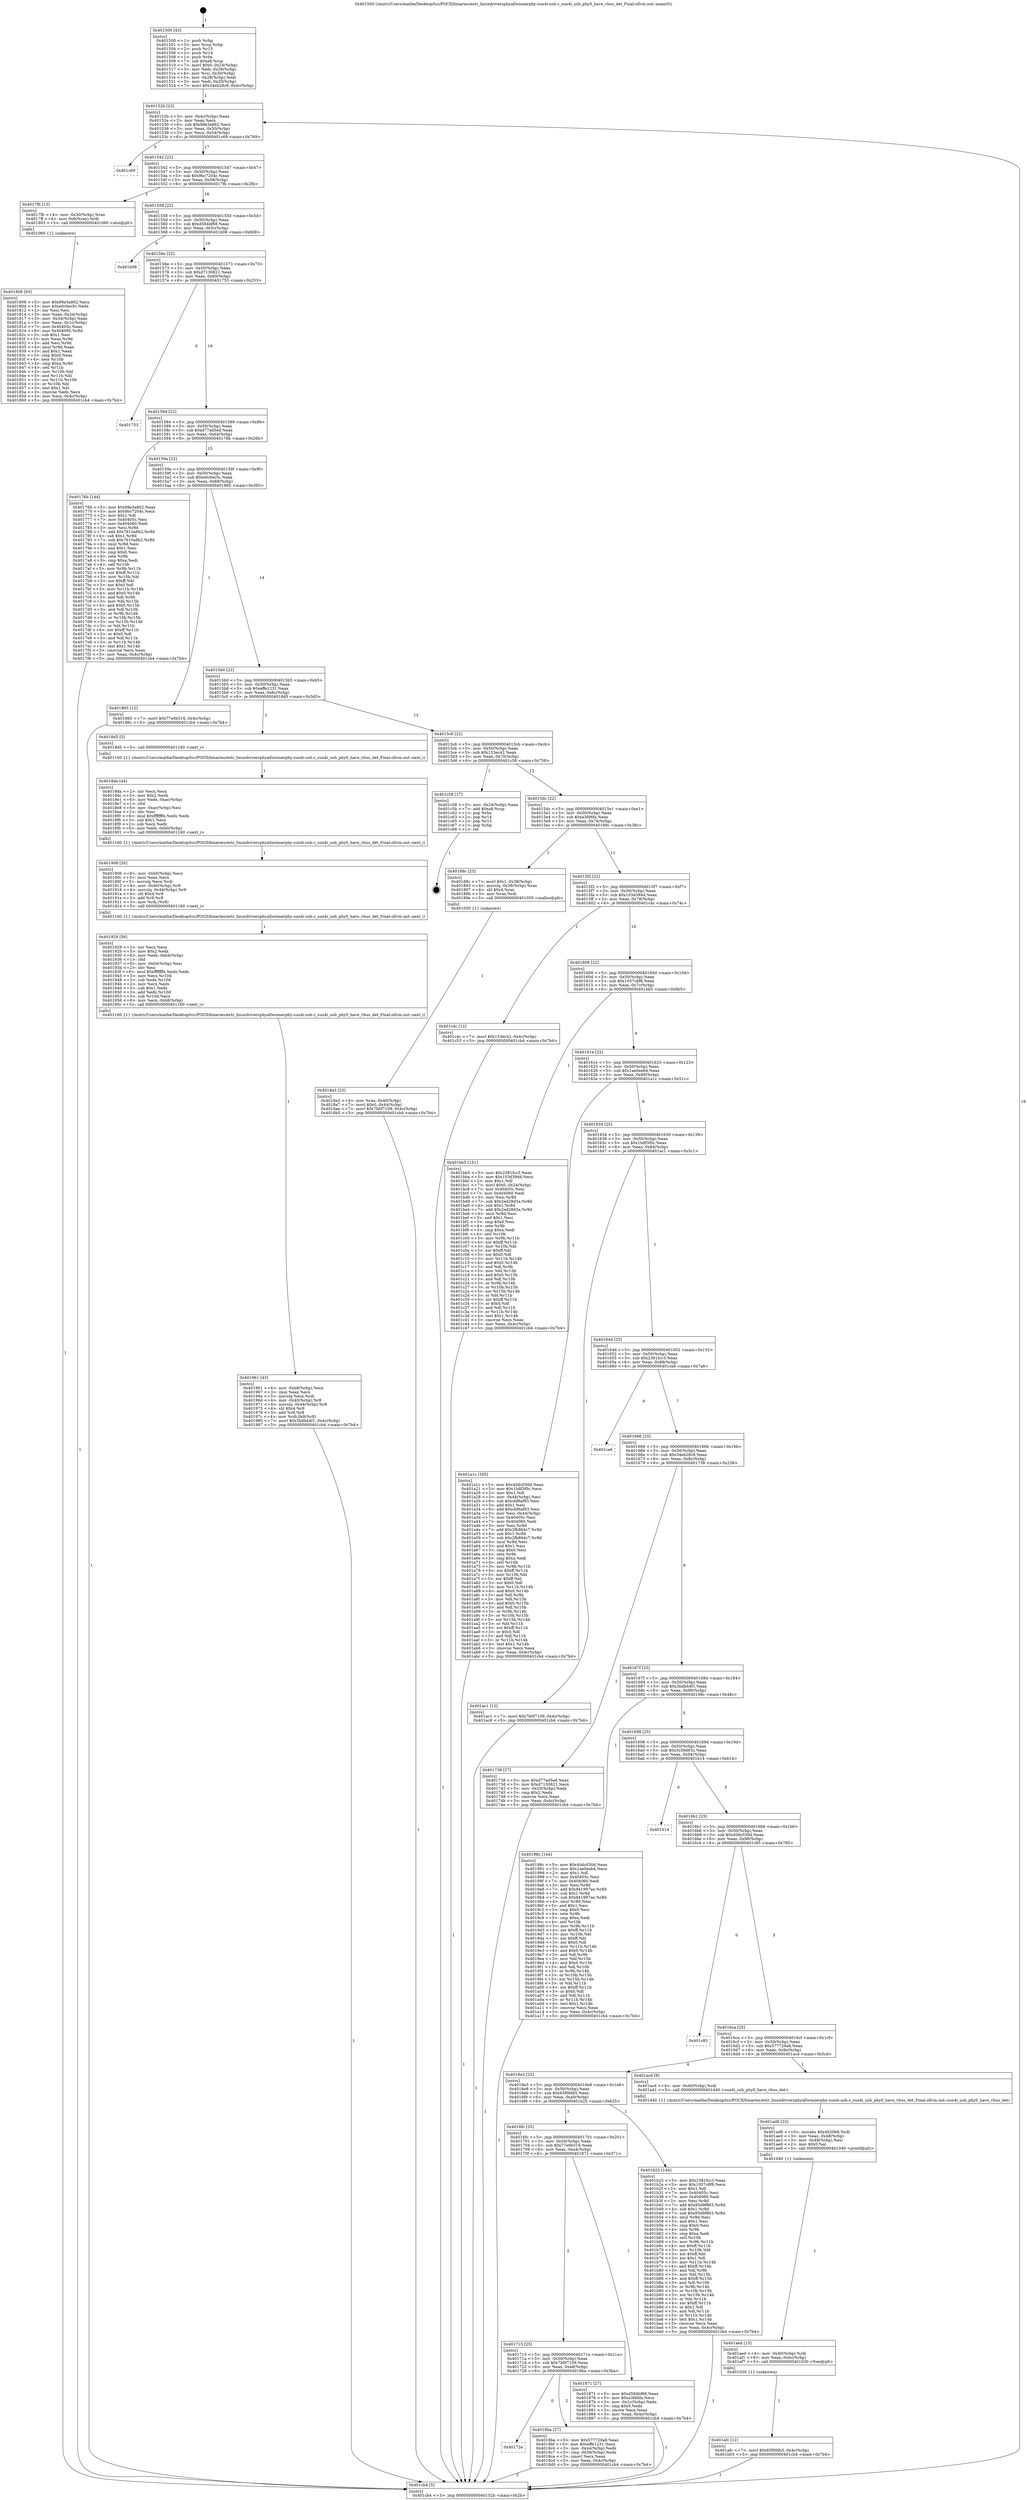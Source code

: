digraph "0x401500" {
  label = "0x401500 (/mnt/c/Users/mathe/Desktop/tcc/POCII/binaries/extr_linuxdriversphyallwinnerphy-sun4i-usb.c_sun4i_usb_phy0_have_vbus_det_Final-ollvm.out::main(0))"
  labelloc = "t"
  node[shape=record]

  Entry [label="",width=0.3,height=0.3,shape=circle,fillcolor=black,style=filled]
  "0x40152b" [label="{
     0x40152b [23]\l
     | [instrs]\l
     &nbsp;&nbsp;0x40152b \<+3\>: mov -0x4c(%rbp),%eax\l
     &nbsp;&nbsp;0x40152e \<+2\>: mov %eax,%ecx\l
     &nbsp;&nbsp;0x401530 \<+6\>: sub $0x99e3a862,%ecx\l
     &nbsp;&nbsp;0x401536 \<+3\>: mov %eax,-0x50(%rbp)\l
     &nbsp;&nbsp;0x401539 \<+3\>: mov %ecx,-0x54(%rbp)\l
     &nbsp;&nbsp;0x40153c \<+6\>: je 0000000000401c69 \<main+0x769\>\l
  }"]
  "0x401c69" [label="{
     0x401c69\l
  }", style=dashed]
  "0x401542" [label="{
     0x401542 [22]\l
     | [instrs]\l
     &nbsp;&nbsp;0x401542 \<+5\>: jmp 0000000000401547 \<main+0x47\>\l
     &nbsp;&nbsp;0x401547 \<+3\>: mov -0x50(%rbp),%eax\l
     &nbsp;&nbsp;0x40154a \<+5\>: sub $0x9bc7204c,%eax\l
     &nbsp;&nbsp;0x40154f \<+3\>: mov %eax,-0x58(%rbp)\l
     &nbsp;&nbsp;0x401552 \<+6\>: je 00000000004017fb \<main+0x2fb\>\l
  }"]
  Exit [label="",width=0.3,height=0.3,shape=circle,fillcolor=black,style=filled,peripheries=2]
  "0x4017fb" [label="{
     0x4017fb [13]\l
     | [instrs]\l
     &nbsp;&nbsp;0x4017fb \<+4\>: mov -0x30(%rbp),%rax\l
     &nbsp;&nbsp;0x4017ff \<+4\>: mov 0x8(%rax),%rdi\l
     &nbsp;&nbsp;0x401803 \<+5\>: call 0000000000401060 \<atoi@plt\>\l
     | [calls]\l
     &nbsp;&nbsp;0x401060 \{1\} (unknown)\l
  }"]
  "0x401558" [label="{
     0x401558 [22]\l
     | [instrs]\l
     &nbsp;&nbsp;0x401558 \<+5\>: jmp 000000000040155d \<main+0x5d\>\l
     &nbsp;&nbsp;0x40155d \<+3\>: mov -0x50(%rbp),%eax\l
     &nbsp;&nbsp;0x401560 \<+5\>: sub $0xd584bf68,%eax\l
     &nbsp;&nbsp;0x401565 \<+3\>: mov %eax,-0x5c(%rbp)\l
     &nbsp;&nbsp;0x401568 \<+6\>: je 0000000000401b08 \<main+0x608\>\l
  }"]
  "0x401afc" [label="{
     0x401afc [12]\l
     | [instrs]\l
     &nbsp;&nbsp;0x401afc \<+7\>: movl $0x65f0fdb5,-0x4c(%rbp)\l
     &nbsp;&nbsp;0x401b03 \<+5\>: jmp 0000000000401cb4 \<main+0x7b4\>\l
  }"]
  "0x401b08" [label="{
     0x401b08\l
  }", style=dashed]
  "0x40156e" [label="{
     0x40156e [22]\l
     | [instrs]\l
     &nbsp;&nbsp;0x40156e \<+5\>: jmp 0000000000401573 \<main+0x73\>\l
     &nbsp;&nbsp;0x401573 \<+3\>: mov -0x50(%rbp),%eax\l
     &nbsp;&nbsp;0x401576 \<+5\>: sub $0xd7130621,%eax\l
     &nbsp;&nbsp;0x40157b \<+3\>: mov %eax,-0x60(%rbp)\l
     &nbsp;&nbsp;0x40157e \<+6\>: je 0000000000401753 \<main+0x253\>\l
  }"]
  "0x401aed" [label="{
     0x401aed [15]\l
     | [instrs]\l
     &nbsp;&nbsp;0x401aed \<+4\>: mov -0x40(%rbp),%rdi\l
     &nbsp;&nbsp;0x401af1 \<+6\>: mov %eax,-0xbc(%rbp)\l
     &nbsp;&nbsp;0x401af7 \<+5\>: call 0000000000401030 \<free@plt\>\l
     | [calls]\l
     &nbsp;&nbsp;0x401030 \{1\} (unknown)\l
  }"]
  "0x401753" [label="{
     0x401753\l
  }", style=dashed]
  "0x401584" [label="{
     0x401584 [22]\l
     | [instrs]\l
     &nbsp;&nbsp;0x401584 \<+5\>: jmp 0000000000401589 \<main+0x89\>\l
     &nbsp;&nbsp;0x401589 \<+3\>: mov -0x50(%rbp),%eax\l
     &nbsp;&nbsp;0x40158c \<+5\>: sub $0xd77ad5ed,%eax\l
     &nbsp;&nbsp;0x401591 \<+3\>: mov %eax,-0x64(%rbp)\l
     &nbsp;&nbsp;0x401594 \<+6\>: je 000000000040176b \<main+0x26b\>\l
  }"]
  "0x401ad6" [label="{
     0x401ad6 [23]\l
     | [instrs]\l
     &nbsp;&nbsp;0x401ad6 \<+10\>: movabs $0x4020b6,%rdi\l
     &nbsp;&nbsp;0x401ae0 \<+3\>: mov %eax,-0x48(%rbp)\l
     &nbsp;&nbsp;0x401ae3 \<+3\>: mov -0x48(%rbp),%esi\l
     &nbsp;&nbsp;0x401ae6 \<+2\>: mov $0x0,%al\l
     &nbsp;&nbsp;0x401ae8 \<+5\>: call 0000000000401040 \<printf@plt\>\l
     | [calls]\l
     &nbsp;&nbsp;0x401040 \{1\} (unknown)\l
  }"]
  "0x40176b" [label="{
     0x40176b [144]\l
     | [instrs]\l
     &nbsp;&nbsp;0x40176b \<+5\>: mov $0x99e3a862,%eax\l
     &nbsp;&nbsp;0x401770 \<+5\>: mov $0x9bc7204c,%ecx\l
     &nbsp;&nbsp;0x401775 \<+2\>: mov $0x1,%dl\l
     &nbsp;&nbsp;0x401777 \<+7\>: mov 0x40405c,%esi\l
     &nbsp;&nbsp;0x40177e \<+7\>: mov 0x404060,%edi\l
     &nbsp;&nbsp;0x401785 \<+3\>: mov %esi,%r8d\l
     &nbsp;&nbsp;0x401788 \<+7\>: add $0x7610a8b2,%r8d\l
     &nbsp;&nbsp;0x40178f \<+4\>: sub $0x1,%r8d\l
     &nbsp;&nbsp;0x401793 \<+7\>: sub $0x7610a8b2,%r8d\l
     &nbsp;&nbsp;0x40179a \<+4\>: imul %r8d,%esi\l
     &nbsp;&nbsp;0x40179e \<+3\>: and $0x1,%esi\l
     &nbsp;&nbsp;0x4017a1 \<+3\>: cmp $0x0,%esi\l
     &nbsp;&nbsp;0x4017a4 \<+4\>: sete %r9b\l
     &nbsp;&nbsp;0x4017a8 \<+3\>: cmp $0xa,%edi\l
     &nbsp;&nbsp;0x4017ab \<+4\>: setl %r10b\l
     &nbsp;&nbsp;0x4017af \<+3\>: mov %r9b,%r11b\l
     &nbsp;&nbsp;0x4017b2 \<+4\>: xor $0xff,%r11b\l
     &nbsp;&nbsp;0x4017b6 \<+3\>: mov %r10b,%bl\l
     &nbsp;&nbsp;0x4017b9 \<+3\>: xor $0xff,%bl\l
     &nbsp;&nbsp;0x4017bc \<+3\>: xor $0x0,%dl\l
     &nbsp;&nbsp;0x4017bf \<+3\>: mov %r11b,%r14b\l
     &nbsp;&nbsp;0x4017c2 \<+4\>: and $0x0,%r14b\l
     &nbsp;&nbsp;0x4017c6 \<+3\>: and %dl,%r9b\l
     &nbsp;&nbsp;0x4017c9 \<+3\>: mov %bl,%r15b\l
     &nbsp;&nbsp;0x4017cc \<+4\>: and $0x0,%r15b\l
     &nbsp;&nbsp;0x4017d0 \<+3\>: and %dl,%r10b\l
     &nbsp;&nbsp;0x4017d3 \<+3\>: or %r9b,%r14b\l
     &nbsp;&nbsp;0x4017d6 \<+3\>: or %r10b,%r15b\l
     &nbsp;&nbsp;0x4017d9 \<+3\>: xor %r15b,%r14b\l
     &nbsp;&nbsp;0x4017dc \<+3\>: or %bl,%r11b\l
     &nbsp;&nbsp;0x4017df \<+4\>: xor $0xff,%r11b\l
     &nbsp;&nbsp;0x4017e3 \<+3\>: or $0x0,%dl\l
     &nbsp;&nbsp;0x4017e6 \<+3\>: and %dl,%r11b\l
     &nbsp;&nbsp;0x4017e9 \<+3\>: or %r11b,%r14b\l
     &nbsp;&nbsp;0x4017ec \<+4\>: test $0x1,%r14b\l
     &nbsp;&nbsp;0x4017f0 \<+3\>: cmovne %ecx,%eax\l
     &nbsp;&nbsp;0x4017f3 \<+3\>: mov %eax,-0x4c(%rbp)\l
     &nbsp;&nbsp;0x4017f6 \<+5\>: jmp 0000000000401cb4 \<main+0x7b4\>\l
  }"]
  "0x40159a" [label="{
     0x40159a [22]\l
     | [instrs]\l
     &nbsp;&nbsp;0x40159a \<+5\>: jmp 000000000040159f \<main+0x9f\>\l
     &nbsp;&nbsp;0x40159f \<+3\>: mov -0x50(%rbp),%eax\l
     &nbsp;&nbsp;0x4015a2 \<+5\>: sub $0xe0c0ec5c,%eax\l
     &nbsp;&nbsp;0x4015a7 \<+3\>: mov %eax,-0x68(%rbp)\l
     &nbsp;&nbsp;0x4015aa \<+6\>: je 0000000000401865 \<main+0x365\>\l
  }"]
  "0x401961" [label="{
     0x401961 [43]\l
     | [instrs]\l
     &nbsp;&nbsp;0x401961 \<+6\>: mov -0xb8(%rbp),%ecx\l
     &nbsp;&nbsp;0x401967 \<+3\>: imul %eax,%ecx\l
     &nbsp;&nbsp;0x40196a \<+3\>: movslq %ecx,%rdi\l
     &nbsp;&nbsp;0x40196d \<+4\>: mov -0x40(%rbp),%r8\l
     &nbsp;&nbsp;0x401971 \<+4\>: movslq -0x44(%rbp),%r9\l
     &nbsp;&nbsp;0x401975 \<+4\>: shl $0x4,%r9\l
     &nbsp;&nbsp;0x401979 \<+3\>: add %r9,%r8\l
     &nbsp;&nbsp;0x40197c \<+4\>: mov %rdi,0x8(%r8)\l
     &nbsp;&nbsp;0x401980 \<+7\>: movl $0x3bdb44f1,-0x4c(%rbp)\l
     &nbsp;&nbsp;0x401987 \<+5\>: jmp 0000000000401cb4 \<main+0x7b4\>\l
  }"]
  "0x401865" [label="{
     0x401865 [12]\l
     | [instrs]\l
     &nbsp;&nbsp;0x401865 \<+7\>: movl $0x77e0b316,-0x4c(%rbp)\l
     &nbsp;&nbsp;0x40186c \<+5\>: jmp 0000000000401cb4 \<main+0x7b4\>\l
  }"]
  "0x4015b0" [label="{
     0x4015b0 [22]\l
     | [instrs]\l
     &nbsp;&nbsp;0x4015b0 \<+5\>: jmp 00000000004015b5 \<main+0xb5\>\l
     &nbsp;&nbsp;0x4015b5 \<+3\>: mov -0x50(%rbp),%eax\l
     &nbsp;&nbsp;0x4015b8 \<+5\>: sub $0xeffe1231,%eax\l
     &nbsp;&nbsp;0x4015bd \<+3\>: mov %eax,-0x6c(%rbp)\l
     &nbsp;&nbsp;0x4015c0 \<+6\>: je 00000000004018d5 \<main+0x3d5\>\l
  }"]
  "0x401929" [label="{
     0x401929 [56]\l
     | [instrs]\l
     &nbsp;&nbsp;0x401929 \<+2\>: xor %ecx,%ecx\l
     &nbsp;&nbsp;0x40192b \<+5\>: mov $0x2,%edx\l
     &nbsp;&nbsp;0x401930 \<+6\>: mov %edx,-0xb4(%rbp)\l
     &nbsp;&nbsp;0x401936 \<+1\>: cltd\l
     &nbsp;&nbsp;0x401937 \<+6\>: mov -0xb4(%rbp),%esi\l
     &nbsp;&nbsp;0x40193d \<+2\>: idiv %esi\l
     &nbsp;&nbsp;0x40193f \<+6\>: imul $0xfffffffe,%edx,%edx\l
     &nbsp;&nbsp;0x401945 \<+3\>: mov %ecx,%r10d\l
     &nbsp;&nbsp;0x401948 \<+3\>: sub %edx,%r10d\l
     &nbsp;&nbsp;0x40194b \<+2\>: mov %ecx,%edx\l
     &nbsp;&nbsp;0x40194d \<+3\>: sub $0x1,%edx\l
     &nbsp;&nbsp;0x401950 \<+3\>: add %edx,%r10d\l
     &nbsp;&nbsp;0x401953 \<+3\>: sub %r10d,%ecx\l
     &nbsp;&nbsp;0x401956 \<+6\>: mov %ecx,-0xb8(%rbp)\l
     &nbsp;&nbsp;0x40195c \<+5\>: call 0000000000401160 \<next_i\>\l
     | [calls]\l
     &nbsp;&nbsp;0x401160 \{1\} (/mnt/c/Users/mathe/Desktop/tcc/POCII/binaries/extr_linuxdriversphyallwinnerphy-sun4i-usb.c_sun4i_usb_phy0_have_vbus_det_Final-ollvm.out::next_i)\l
  }"]
  "0x4018d5" [label="{
     0x4018d5 [5]\l
     | [instrs]\l
     &nbsp;&nbsp;0x4018d5 \<+5\>: call 0000000000401160 \<next_i\>\l
     | [calls]\l
     &nbsp;&nbsp;0x401160 \{1\} (/mnt/c/Users/mathe/Desktop/tcc/POCII/binaries/extr_linuxdriversphyallwinnerphy-sun4i-usb.c_sun4i_usb_phy0_have_vbus_det_Final-ollvm.out::next_i)\l
  }"]
  "0x4015c6" [label="{
     0x4015c6 [22]\l
     | [instrs]\l
     &nbsp;&nbsp;0x4015c6 \<+5\>: jmp 00000000004015cb \<main+0xcb\>\l
     &nbsp;&nbsp;0x4015cb \<+3\>: mov -0x50(%rbp),%eax\l
     &nbsp;&nbsp;0x4015ce \<+5\>: sub $0x153ec42,%eax\l
     &nbsp;&nbsp;0x4015d3 \<+3\>: mov %eax,-0x70(%rbp)\l
     &nbsp;&nbsp;0x4015d6 \<+6\>: je 0000000000401c58 \<main+0x758\>\l
  }"]
  "0x401906" [label="{
     0x401906 [35]\l
     | [instrs]\l
     &nbsp;&nbsp;0x401906 \<+6\>: mov -0xb0(%rbp),%ecx\l
     &nbsp;&nbsp;0x40190c \<+3\>: imul %eax,%ecx\l
     &nbsp;&nbsp;0x40190f \<+3\>: movslq %ecx,%rdi\l
     &nbsp;&nbsp;0x401912 \<+4\>: mov -0x40(%rbp),%r8\l
     &nbsp;&nbsp;0x401916 \<+4\>: movslq -0x44(%rbp),%r9\l
     &nbsp;&nbsp;0x40191a \<+4\>: shl $0x4,%r9\l
     &nbsp;&nbsp;0x40191e \<+3\>: add %r9,%r8\l
     &nbsp;&nbsp;0x401921 \<+3\>: mov %rdi,(%r8)\l
     &nbsp;&nbsp;0x401924 \<+5\>: call 0000000000401160 \<next_i\>\l
     | [calls]\l
     &nbsp;&nbsp;0x401160 \{1\} (/mnt/c/Users/mathe/Desktop/tcc/POCII/binaries/extr_linuxdriversphyallwinnerphy-sun4i-usb.c_sun4i_usb_phy0_have_vbus_det_Final-ollvm.out::next_i)\l
  }"]
  "0x401c58" [label="{
     0x401c58 [17]\l
     | [instrs]\l
     &nbsp;&nbsp;0x401c58 \<+3\>: mov -0x24(%rbp),%eax\l
     &nbsp;&nbsp;0x401c5b \<+7\>: add $0xa8,%rsp\l
     &nbsp;&nbsp;0x401c62 \<+1\>: pop %rbx\l
     &nbsp;&nbsp;0x401c63 \<+2\>: pop %r14\l
     &nbsp;&nbsp;0x401c65 \<+2\>: pop %r15\l
     &nbsp;&nbsp;0x401c67 \<+1\>: pop %rbp\l
     &nbsp;&nbsp;0x401c68 \<+1\>: ret\l
  }"]
  "0x4015dc" [label="{
     0x4015dc [22]\l
     | [instrs]\l
     &nbsp;&nbsp;0x4015dc \<+5\>: jmp 00000000004015e1 \<main+0xe1\>\l
     &nbsp;&nbsp;0x4015e1 \<+3\>: mov -0x50(%rbp),%eax\l
     &nbsp;&nbsp;0x4015e4 \<+5\>: sub $0xa3fd6fa,%eax\l
     &nbsp;&nbsp;0x4015e9 \<+3\>: mov %eax,-0x74(%rbp)\l
     &nbsp;&nbsp;0x4015ec \<+6\>: je 000000000040188c \<main+0x38c\>\l
  }"]
  "0x4018da" [label="{
     0x4018da [44]\l
     | [instrs]\l
     &nbsp;&nbsp;0x4018da \<+2\>: xor %ecx,%ecx\l
     &nbsp;&nbsp;0x4018dc \<+5\>: mov $0x2,%edx\l
     &nbsp;&nbsp;0x4018e1 \<+6\>: mov %edx,-0xac(%rbp)\l
     &nbsp;&nbsp;0x4018e7 \<+1\>: cltd\l
     &nbsp;&nbsp;0x4018e8 \<+6\>: mov -0xac(%rbp),%esi\l
     &nbsp;&nbsp;0x4018ee \<+2\>: idiv %esi\l
     &nbsp;&nbsp;0x4018f0 \<+6\>: imul $0xfffffffe,%edx,%edx\l
     &nbsp;&nbsp;0x4018f6 \<+3\>: sub $0x1,%ecx\l
     &nbsp;&nbsp;0x4018f9 \<+2\>: sub %ecx,%edx\l
     &nbsp;&nbsp;0x4018fb \<+6\>: mov %edx,-0xb0(%rbp)\l
     &nbsp;&nbsp;0x401901 \<+5\>: call 0000000000401160 \<next_i\>\l
     | [calls]\l
     &nbsp;&nbsp;0x401160 \{1\} (/mnt/c/Users/mathe/Desktop/tcc/POCII/binaries/extr_linuxdriversphyallwinnerphy-sun4i-usb.c_sun4i_usb_phy0_have_vbus_det_Final-ollvm.out::next_i)\l
  }"]
  "0x40188c" [label="{
     0x40188c [23]\l
     | [instrs]\l
     &nbsp;&nbsp;0x40188c \<+7\>: movl $0x1,-0x38(%rbp)\l
     &nbsp;&nbsp;0x401893 \<+4\>: movslq -0x38(%rbp),%rax\l
     &nbsp;&nbsp;0x401897 \<+4\>: shl $0x4,%rax\l
     &nbsp;&nbsp;0x40189b \<+3\>: mov %rax,%rdi\l
     &nbsp;&nbsp;0x40189e \<+5\>: call 0000000000401050 \<malloc@plt\>\l
     | [calls]\l
     &nbsp;&nbsp;0x401050 \{1\} (unknown)\l
  }"]
  "0x4015f2" [label="{
     0x4015f2 [22]\l
     | [instrs]\l
     &nbsp;&nbsp;0x4015f2 \<+5\>: jmp 00000000004015f7 \<main+0xf7\>\l
     &nbsp;&nbsp;0x4015f7 \<+3\>: mov -0x50(%rbp),%eax\l
     &nbsp;&nbsp;0x4015fa \<+5\>: sub $0x103d394d,%eax\l
     &nbsp;&nbsp;0x4015ff \<+3\>: mov %eax,-0x78(%rbp)\l
     &nbsp;&nbsp;0x401602 \<+6\>: je 0000000000401c4c \<main+0x74c\>\l
  }"]
  "0x40172e" [label="{
     0x40172e\l
  }", style=dashed]
  "0x401c4c" [label="{
     0x401c4c [12]\l
     | [instrs]\l
     &nbsp;&nbsp;0x401c4c \<+7\>: movl $0x153ec42,-0x4c(%rbp)\l
     &nbsp;&nbsp;0x401c53 \<+5\>: jmp 0000000000401cb4 \<main+0x7b4\>\l
  }"]
  "0x401608" [label="{
     0x401608 [22]\l
     | [instrs]\l
     &nbsp;&nbsp;0x401608 \<+5\>: jmp 000000000040160d \<main+0x10d\>\l
     &nbsp;&nbsp;0x40160d \<+3\>: mov -0x50(%rbp),%eax\l
     &nbsp;&nbsp;0x401610 \<+5\>: sub $0x1057c8f8,%eax\l
     &nbsp;&nbsp;0x401615 \<+3\>: mov %eax,-0x7c(%rbp)\l
     &nbsp;&nbsp;0x401618 \<+6\>: je 0000000000401bb5 \<main+0x6b5\>\l
  }"]
  "0x4018ba" [label="{
     0x4018ba [27]\l
     | [instrs]\l
     &nbsp;&nbsp;0x4018ba \<+5\>: mov $0x577729a8,%eax\l
     &nbsp;&nbsp;0x4018bf \<+5\>: mov $0xeffe1231,%ecx\l
     &nbsp;&nbsp;0x4018c4 \<+3\>: mov -0x44(%rbp),%edx\l
     &nbsp;&nbsp;0x4018c7 \<+3\>: cmp -0x38(%rbp),%edx\l
     &nbsp;&nbsp;0x4018ca \<+3\>: cmovl %ecx,%eax\l
     &nbsp;&nbsp;0x4018cd \<+3\>: mov %eax,-0x4c(%rbp)\l
     &nbsp;&nbsp;0x4018d0 \<+5\>: jmp 0000000000401cb4 \<main+0x7b4\>\l
  }"]
  "0x401bb5" [label="{
     0x401bb5 [151]\l
     | [instrs]\l
     &nbsp;&nbsp;0x401bb5 \<+5\>: mov $0x2381fcc3,%eax\l
     &nbsp;&nbsp;0x401bba \<+5\>: mov $0x103d394d,%ecx\l
     &nbsp;&nbsp;0x401bbf \<+2\>: mov $0x1,%dl\l
     &nbsp;&nbsp;0x401bc1 \<+7\>: movl $0x0,-0x24(%rbp)\l
     &nbsp;&nbsp;0x401bc8 \<+7\>: mov 0x40405c,%esi\l
     &nbsp;&nbsp;0x401bcf \<+7\>: mov 0x404060,%edi\l
     &nbsp;&nbsp;0x401bd6 \<+3\>: mov %esi,%r8d\l
     &nbsp;&nbsp;0x401bd9 \<+7\>: sub $0x2ed28d3a,%r8d\l
     &nbsp;&nbsp;0x401be0 \<+4\>: sub $0x1,%r8d\l
     &nbsp;&nbsp;0x401be4 \<+7\>: add $0x2ed28d3a,%r8d\l
     &nbsp;&nbsp;0x401beb \<+4\>: imul %r8d,%esi\l
     &nbsp;&nbsp;0x401bef \<+3\>: and $0x1,%esi\l
     &nbsp;&nbsp;0x401bf2 \<+3\>: cmp $0x0,%esi\l
     &nbsp;&nbsp;0x401bf5 \<+4\>: sete %r9b\l
     &nbsp;&nbsp;0x401bf9 \<+3\>: cmp $0xa,%edi\l
     &nbsp;&nbsp;0x401bfc \<+4\>: setl %r10b\l
     &nbsp;&nbsp;0x401c00 \<+3\>: mov %r9b,%r11b\l
     &nbsp;&nbsp;0x401c03 \<+4\>: xor $0xff,%r11b\l
     &nbsp;&nbsp;0x401c07 \<+3\>: mov %r10b,%bl\l
     &nbsp;&nbsp;0x401c0a \<+3\>: xor $0xff,%bl\l
     &nbsp;&nbsp;0x401c0d \<+3\>: xor $0x0,%dl\l
     &nbsp;&nbsp;0x401c10 \<+3\>: mov %r11b,%r14b\l
     &nbsp;&nbsp;0x401c13 \<+4\>: and $0x0,%r14b\l
     &nbsp;&nbsp;0x401c17 \<+3\>: and %dl,%r9b\l
     &nbsp;&nbsp;0x401c1a \<+3\>: mov %bl,%r15b\l
     &nbsp;&nbsp;0x401c1d \<+4\>: and $0x0,%r15b\l
     &nbsp;&nbsp;0x401c21 \<+3\>: and %dl,%r10b\l
     &nbsp;&nbsp;0x401c24 \<+3\>: or %r9b,%r14b\l
     &nbsp;&nbsp;0x401c27 \<+3\>: or %r10b,%r15b\l
     &nbsp;&nbsp;0x401c2a \<+3\>: xor %r15b,%r14b\l
     &nbsp;&nbsp;0x401c2d \<+3\>: or %bl,%r11b\l
     &nbsp;&nbsp;0x401c30 \<+4\>: xor $0xff,%r11b\l
     &nbsp;&nbsp;0x401c34 \<+3\>: or $0x0,%dl\l
     &nbsp;&nbsp;0x401c37 \<+3\>: and %dl,%r11b\l
     &nbsp;&nbsp;0x401c3a \<+3\>: or %r11b,%r14b\l
     &nbsp;&nbsp;0x401c3d \<+4\>: test $0x1,%r14b\l
     &nbsp;&nbsp;0x401c41 \<+3\>: cmovne %ecx,%eax\l
     &nbsp;&nbsp;0x401c44 \<+3\>: mov %eax,-0x4c(%rbp)\l
     &nbsp;&nbsp;0x401c47 \<+5\>: jmp 0000000000401cb4 \<main+0x7b4\>\l
  }"]
  "0x40161e" [label="{
     0x40161e [22]\l
     | [instrs]\l
     &nbsp;&nbsp;0x40161e \<+5\>: jmp 0000000000401623 \<main+0x123\>\l
     &nbsp;&nbsp;0x401623 \<+3\>: mov -0x50(%rbp),%eax\l
     &nbsp;&nbsp;0x401626 \<+5\>: sub $0x1ae0eeb4,%eax\l
     &nbsp;&nbsp;0x40162b \<+3\>: mov %eax,-0x80(%rbp)\l
     &nbsp;&nbsp;0x40162e \<+6\>: je 0000000000401a1c \<main+0x51c\>\l
  }"]
  "0x4018a3" [label="{
     0x4018a3 [23]\l
     | [instrs]\l
     &nbsp;&nbsp;0x4018a3 \<+4\>: mov %rax,-0x40(%rbp)\l
     &nbsp;&nbsp;0x4018a7 \<+7\>: movl $0x0,-0x44(%rbp)\l
     &nbsp;&nbsp;0x4018ae \<+7\>: movl $0x7b0f7109,-0x4c(%rbp)\l
     &nbsp;&nbsp;0x4018b5 \<+5\>: jmp 0000000000401cb4 \<main+0x7b4\>\l
  }"]
  "0x401a1c" [label="{
     0x401a1c [165]\l
     | [instrs]\l
     &nbsp;&nbsp;0x401a1c \<+5\>: mov $0x40dc030d,%eax\l
     &nbsp;&nbsp;0x401a21 \<+5\>: mov $0x1bdf3f0c,%ecx\l
     &nbsp;&nbsp;0x401a26 \<+2\>: mov $0x1,%dl\l
     &nbsp;&nbsp;0x401a28 \<+3\>: mov -0x44(%rbp),%esi\l
     &nbsp;&nbsp;0x401a2b \<+6\>: sub $0xcbf6af93,%esi\l
     &nbsp;&nbsp;0x401a31 \<+3\>: add $0x1,%esi\l
     &nbsp;&nbsp;0x401a34 \<+6\>: add $0xcbf6af93,%esi\l
     &nbsp;&nbsp;0x401a3a \<+3\>: mov %esi,-0x44(%rbp)\l
     &nbsp;&nbsp;0x401a3d \<+7\>: mov 0x40405c,%esi\l
     &nbsp;&nbsp;0x401a44 \<+7\>: mov 0x404060,%edi\l
     &nbsp;&nbsp;0x401a4b \<+3\>: mov %esi,%r8d\l
     &nbsp;&nbsp;0x401a4e \<+7\>: add $0x2fb864c7,%r8d\l
     &nbsp;&nbsp;0x401a55 \<+4\>: sub $0x1,%r8d\l
     &nbsp;&nbsp;0x401a59 \<+7\>: sub $0x2fb864c7,%r8d\l
     &nbsp;&nbsp;0x401a60 \<+4\>: imul %r8d,%esi\l
     &nbsp;&nbsp;0x401a64 \<+3\>: and $0x1,%esi\l
     &nbsp;&nbsp;0x401a67 \<+3\>: cmp $0x0,%esi\l
     &nbsp;&nbsp;0x401a6a \<+4\>: sete %r9b\l
     &nbsp;&nbsp;0x401a6e \<+3\>: cmp $0xa,%edi\l
     &nbsp;&nbsp;0x401a71 \<+4\>: setl %r10b\l
     &nbsp;&nbsp;0x401a75 \<+3\>: mov %r9b,%r11b\l
     &nbsp;&nbsp;0x401a78 \<+4\>: xor $0xff,%r11b\l
     &nbsp;&nbsp;0x401a7c \<+3\>: mov %r10b,%bl\l
     &nbsp;&nbsp;0x401a7f \<+3\>: xor $0xff,%bl\l
     &nbsp;&nbsp;0x401a82 \<+3\>: xor $0x0,%dl\l
     &nbsp;&nbsp;0x401a85 \<+3\>: mov %r11b,%r14b\l
     &nbsp;&nbsp;0x401a88 \<+4\>: and $0x0,%r14b\l
     &nbsp;&nbsp;0x401a8c \<+3\>: and %dl,%r9b\l
     &nbsp;&nbsp;0x401a8f \<+3\>: mov %bl,%r15b\l
     &nbsp;&nbsp;0x401a92 \<+4\>: and $0x0,%r15b\l
     &nbsp;&nbsp;0x401a96 \<+3\>: and %dl,%r10b\l
     &nbsp;&nbsp;0x401a99 \<+3\>: or %r9b,%r14b\l
     &nbsp;&nbsp;0x401a9c \<+3\>: or %r10b,%r15b\l
     &nbsp;&nbsp;0x401a9f \<+3\>: xor %r15b,%r14b\l
     &nbsp;&nbsp;0x401aa2 \<+3\>: or %bl,%r11b\l
     &nbsp;&nbsp;0x401aa5 \<+4\>: xor $0xff,%r11b\l
     &nbsp;&nbsp;0x401aa9 \<+3\>: or $0x0,%dl\l
     &nbsp;&nbsp;0x401aac \<+3\>: and %dl,%r11b\l
     &nbsp;&nbsp;0x401aaf \<+3\>: or %r11b,%r14b\l
     &nbsp;&nbsp;0x401ab2 \<+4\>: test $0x1,%r14b\l
     &nbsp;&nbsp;0x401ab6 \<+3\>: cmovne %ecx,%eax\l
     &nbsp;&nbsp;0x401ab9 \<+3\>: mov %eax,-0x4c(%rbp)\l
     &nbsp;&nbsp;0x401abc \<+5\>: jmp 0000000000401cb4 \<main+0x7b4\>\l
  }"]
  "0x401634" [label="{
     0x401634 [25]\l
     | [instrs]\l
     &nbsp;&nbsp;0x401634 \<+5\>: jmp 0000000000401639 \<main+0x139\>\l
     &nbsp;&nbsp;0x401639 \<+3\>: mov -0x50(%rbp),%eax\l
     &nbsp;&nbsp;0x40163c \<+5\>: sub $0x1bdf3f0c,%eax\l
     &nbsp;&nbsp;0x401641 \<+6\>: mov %eax,-0x84(%rbp)\l
     &nbsp;&nbsp;0x401647 \<+6\>: je 0000000000401ac1 \<main+0x5c1\>\l
  }"]
  "0x401715" [label="{
     0x401715 [25]\l
     | [instrs]\l
     &nbsp;&nbsp;0x401715 \<+5\>: jmp 000000000040171a \<main+0x21a\>\l
     &nbsp;&nbsp;0x40171a \<+3\>: mov -0x50(%rbp),%eax\l
     &nbsp;&nbsp;0x40171d \<+5\>: sub $0x7b0f7109,%eax\l
     &nbsp;&nbsp;0x401722 \<+6\>: mov %eax,-0xa8(%rbp)\l
     &nbsp;&nbsp;0x401728 \<+6\>: je 00000000004018ba \<main+0x3ba\>\l
  }"]
  "0x401ac1" [label="{
     0x401ac1 [12]\l
     | [instrs]\l
     &nbsp;&nbsp;0x401ac1 \<+7\>: movl $0x7b0f7109,-0x4c(%rbp)\l
     &nbsp;&nbsp;0x401ac8 \<+5\>: jmp 0000000000401cb4 \<main+0x7b4\>\l
  }"]
  "0x40164d" [label="{
     0x40164d [25]\l
     | [instrs]\l
     &nbsp;&nbsp;0x40164d \<+5\>: jmp 0000000000401652 \<main+0x152\>\l
     &nbsp;&nbsp;0x401652 \<+3\>: mov -0x50(%rbp),%eax\l
     &nbsp;&nbsp;0x401655 \<+5\>: sub $0x2381fcc3,%eax\l
     &nbsp;&nbsp;0x40165a \<+6\>: mov %eax,-0x88(%rbp)\l
     &nbsp;&nbsp;0x401660 \<+6\>: je 0000000000401ca6 \<main+0x7a6\>\l
  }"]
  "0x401871" [label="{
     0x401871 [27]\l
     | [instrs]\l
     &nbsp;&nbsp;0x401871 \<+5\>: mov $0xd584bf68,%eax\l
     &nbsp;&nbsp;0x401876 \<+5\>: mov $0xa3fd6fa,%ecx\l
     &nbsp;&nbsp;0x40187b \<+3\>: mov -0x1c(%rbp),%edx\l
     &nbsp;&nbsp;0x40187e \<+3\>: cmp $0x0,%edx\l
     &nbsp;&nbsp;0x401881 \<+3\>: cmove %ecx,%eax\l
     &nbsp;&nbsp;0x401884 \<+3\>: mov %eax,-0x4c(%rbp)\l
     &nbsp;&nbsp;0x401887 \<+5\>: jmp 0000000000401cb4 \<main+0x7b4\>\l
  }"]
  "0x401ca6" [label="{
     0x401ca6\l
  }", style=dashed]
  "0x401666" [label="{
     0x401666 [25]\l
     | [instrs]\l
     &nbsp;&nbsp;0x401666 \<+5\>: jmp 000000000040166b \<main+0x16b\>\l
     &nbsp;&nbsp;0x40166b \<+3\>: mov -0x50(%rbp),%eax\l
     &nbsp;&nbsp;0x40166e \<+5\>: sub $0x34eb28c9,%eax\l
     &nbsp;&nbsp;0x401673 \<+6\>: mov %eax,-0x8c(%rbp)\l
     &nbsp;&nbsp;0x401679 \<+6\>: je 0000000000401738 \<main+0x238\>\l
  }"]
  "0x4016fc" [label="{
     0x4016fc [25]\l
     | [instrs]\l
     &nbsp;&nbsp;0x4016fc \<+5\>: jmp 0000000000401701 \<main+0x201\>\l
     &nbsp;&nbsp;0x401701 \<+3\>: mov -0x50(%rbp),%eax\l
     &nbsp;&nbsp;0x401704 \<+5\>: sub $0x77e0b316,%eax\l
     &nbsp;&nbsp;0x401709 \<+6\>: mov %eax,-0xa4(%rbp)\l
     &nbsp;&nbsp;0x40170f \<+6\>: je 0000000000401871 \<main+0x371\>\l
  }"]
  "0x401738" [label="{
     0x401738 [27]\l
     | [instrs]\l
     &nbsp;&nbsp;0x401738 \<+5\>: mov $0xd77ad5ed,%eax\l
     &nbsp;&nbsp;0x40173d \<+5\>: mov $0xd7130621,%ecx\l
     &nbsp;&nbsp;0x401742 \<+3\>: mov -0x20(%rbp),%edx\l
     &nbsp;&nbsp;0x401745 \<+3\>: cmp $0x2,%edx\l
     &nbsp;&nbsp;0x401748 \<+3\>: cmovne %ecx,%eax\l
     &nbsp;&nbsp;0x40174b \<+3\>: mov %eax,-0x4c(%rbp)\l
     &nbsp;&nbsp;0x40174e \<+5\>: jmp 0000000000401cb4 \<main+0x7b4\>\l
  }"]
  "0x40167f" [label="{
     0x40167f [25]\l
     | [instrs]\l
     &nbsp;&nbsp;0x40167f \<+5\>: jmp 0000000000401684 \<main+0x184\>\l
     &nbsp;&nbsp;0x401684 \<+3\>: mov -0x50(%rbp),%eax\l
     &nbsp;&nbsp;0x401687 \<+5\>: sub $0x3bdb44f1,%eax\l
     &nbsp;&nbsp;0x40168c \<+6\>: mov %eax,-0x90(%rbp)\l
     &nbsp;&nbsp;0x401692 \<+6\>: je 000000000040198c \<main+0x48c\>\l
  }"]
  "0x401cb4" [label="{
     0x401cb4 [5]\l
     | [instrs]\l
     &nbsp;&nbsp;0x401cb4 \<+5\>: jmp 000000000040152b \<main+0x2b\>\l
  }"]
  "0x401500" [label="{
     0x401500 [43]\l
     | [instrs]\l
     &nbsp;&nbsp;0x401500 \<+1\>: push %rbp\l
     &nbsp;&nbsp;0x401501 \<+3\>: mov %rsp,%rbp\l
     &nbsp;&nbsp;0x401504 \<+2\>: push %r15\l
     &nbsp;&nbsp;0x401506 \<+2\>: push %r14\l
     &nbsp;&nbsp;0x401508 \<+1\>: push %rbx\l
     &nbsp;&nbsp;0x401509 \<+7\>: sub $0xa8,%rsp\l
     &nbsp;&nbsp;0x401510 \<+7\>: movl $0x0,-0x24(%rbp)\l
     &nbsp;&nbsp;0x401517 \<+3\>: mov %edi,-0x28(%rbp)\l
     &nbsp;&nbsp;0x40151a \<+4\>: mov %rsi,-0x30(%rbp)\l
     &nbsp;&nbsp;0x40151e \<+3\>: mov -0x28(%rbp),%edi\l
     &nbsp;&nbsp;0x401521 \<+3\>: mov %edi,-0x20(%rbp)\l
     &nbsp;&nbsp;0x401524 \<+7\>: movl $0x34eb28c9,-0x4c(%rbp)\l
  }"]
  "0x401808" [label="{
     0x401808 [93]\l
     | [instrs]\l
     &nbsp;&nbsp;0x401808 \<+5\>: mov $0x99e3a862,%ecx\l
     &nbsp;&nbsp;0x40180d \<+5\>: mov $0xe0c0ec5c,%edx\l
     &nbsp;&nbsp;0x401812 \<+2\>: xor %esi,%esi\l
     &nbsp;&nbsp;0x401814 \<+3\>: mov %eax,-0x34(%rbp)\l
     &nbsp;&nbsp;0x401817 \<+3\>: mov -0x34(%rbp),%eax\l
     &nbsp;&nbsp;0x40181a \<+3\>: mov %eax,-0x1c(%rbp)\l
     &nbsp;&nbsp;0x40181d \<+7\>: mov 0x40405c,%eax\l
     &nbsp;&nbsp;0x401824 \<+8\>: mov 0x404060,%r8d\l
     &nbsp;&nbsp;0x40182c \<+3\>: sub $0x1,%esi\l
     &nbsp;&nbsp;0x40182f \<+3\>: mov %eax,%r9d\l
     &nbsp;&nbsp;0x401832 \<+3\>: add %esi,%r9d\l
     &nbsp;&nbsp;0x401835 \<+4\>: imul %r9d,%eax\l
     &nbsp;&nbsp;0x401839 \<+3\>: and $0x1,%eax\l
     &nbsp;&nbsp;0x40183c \<+3\>: cmp $0x0,%eax\l
     &nbsp;&nbsp;0x40183f \<+4\>: sete %r10b\l
     &nbsp;&nbsp;0x401843 \<+4\>: cmp $0xa,%r8d\l
     &nbsp;&nbsp;0x401847 \<+4\>: setl %r11b\l
     &nbsp;&nbsp;0x40184b \<+3\>: mov %r10b,%bl\l
     &nbsp;&nbsp;0x40184e \<+3\>: and %r11b,%bl\l
     &nbsp;&nbsp;0x401851 \<+3\>: xor %r11b,%r10b\l
     &nbsp;&nbsp;0x401854 \<+3\>: or %r10b,%bl\l
     &nbsp;&nbsp;0x401857 \<+3\>: test $0x1,%bl\l
     &nbsp;&nbsp;0x40185a \<+3\>: cmovne %edx,%ecx\l
     &nbsp;&nbsp;0x40185d \<+3\>: mov %ecx,-0x4c(%rbp)\l
     &nbsp;&nbsp;0x401860 \<+5\>: jmp 0000000000401cb4 \<main+0x7b4\>\l
  }"]
  "0x401b25" [label="{
     0x401b25 [144]\l
     | [instrs]\l
     &nbsp;&nbsp;0x401b25 \<+5\>: mov $0x2381fcc3,%eax\l
     &nbsp;&nbsp;0x401b2a \<+5\>: mov $0x1057c8f8,%ecx\l
     &nbsp;&nbsp;0x401b2f \<+2\>: mov $0x1,%dl\l
     &nbsp;&nbsp;0x401b31 \<+7\>: mov 0x40405c,%esi\l
     &nbsp;&nbsp;0x401b38 \<+7\>: mov 0x404060,%edi\l
     &nbsp;&nbsp;0x401b3f \<+3\>: mov %esi,%r8d\l
     &nbsp;&nbsp;0x401b42 \<+7\>: add $0x95d9f863,%r8d\l
     &nbsp;&nbsp;0x401b49 \<+4\>: sub $0x1,%r8d\l
     &nbsp;&nbsp;0x401b4d \<+7\>: sub $0x95d9f863,%r8d\l
     &nbsp;&nbsp;0x401b54 \<+4\>: imul %r8d,%esi\l
     &nbsp;&nbsp;0x401b58 \<+3\>: and $0x1,%esi\l
     &nbsp;&nbsp;0x401b5b \<+3\>: cmp $0x0,%esi\l
     &nbsp;&nbsp;0x401b5e \<+4\>: sete %r9b\l
     &nbsp;&nbsp;0x401b62 \<+3\>: cmp $0xa,%edi\l
     &nbsp;&nbsp;0x401b65 \<+4\>: setl %r10b\l
     &nbsp;&nbsp;0x401b69 \<+3\>: mov %r9b,%r11b\l
     &nbsp;&nbsp;0x401b6c \<+4\>: xor $0xff,%r11b\l
     &nbsp;&nbsp;0x401b70 \<+3\>: mov %r10b,%bl\l
     &nbsp;&nbsp;0x401b73 \<+3\>: xor $0xff,%bl\l
     &nbsp;&nbsp;0x401b76 \<+3\>: xor $0x1,%dl\l
     &nbsp;&nbsp;0x401b79 \<+3\>: mov %r11b,%r14b\l
     &nbsp;&nbsp;0x401b7c \<+4\>: and $0xff,%r14b\l
     &nbsp;&nbsp;0x401b80 \<+3\>: and %dl,%r9b\l
     &nbsp;&nbsp;0x401b83 \<+3\>: mov %bl,%r15b\l
     &nbsp;&nbsp;0x401b86 \<+4\>: and $0xff,%r15b\l
     &nbsp;&nbsp;0x401b8a \<+3\>: and %dl,%r10b\l
     &nbsp;&nbsp;0x401b8d \<+3\>: or %r9b,%r14b\l
     &nbsp;&nbsp;0x401b90 \<+3\>: or %r10b,%r15b\l
     &nbsp;&nbsp;0x401b93 \<+3\>: xor %r15b,%r14b\l
     &nbsp;&nbsp;0x401b96 \<+3\>: or %bl,%r11b\l
     &nbsp;&nbsp;0x401b99 \<+4\>: xor $0xff,%r11b\l
     &nbsp;&nbsp;0x401b9d \<+3\>: or $0x1,%dl\l
     &nbsp;&nbsp;0x401ba0 \<+3\>: and %dl,%r11b\l
     &nbsp;&nbsp;0x401ba3 \<+3\>: or %r11b,%r14b\l
     &nbsp;&nbsp;0x401ba6 \<+4\>: test $0x1,%r14b\l
     &nbsp;&nbsp;0x401baa \<+3\>: cmovne %ecx,%eax\l
     &nbsp;&nbsp;0x401bad \<+3\>: mov %eax,-0x4c(%rbp)\l
     &nbsp;&nbsp;0x401bb0 \<+5\>: jmp 0000000000401cb4 \<main+0x7b4\>\l
  }"]
  "0x40198c" [label="{
     0x40198c [144]\l
     | [instrs]\l
     &nbsp;&nbsp;0x40198c \<+5\>: mov $0x40dc030d,%eax\l
     &nbsp;&nbsp;0x401991 \<+5\>: mov $0x1ae0eeb4,%ecx\l
     &nbsp;&nbsp;0x401996 \<+2\>: mov $0x1,%dl\l
     &nbsp;&nbsp;0x401998 \<+7\>: mov 0x40405c,%esi\l
     &nbsp;&nbsp;0x40199f \<+7\>: mov 0x404060,%edi\l
     &nbsp;&nbsp;0x4019a6 \<+3\>: mov %esi,%r8d\l
     &nbsp;&nbsp;0x4019a9 \<+7\>: add $0x941997ee,%r8d\l
     &nbsp;&nbsp;0x4019b0 \<+4\>: sub $0x1,%r8d\l
     &nbsp;&nbsp;0x4019b4 \<+7\>: sub $0x941997ee,%r8d\l
     &nbsp;&nbsp;0x4019bb \<+4\>: imul %r8d,%esi\l
     &nbsp;&nbsp;0x4019bf \<+3\>: and $0x1,%esi\l
     &nbsp;&nbsp;0x4019c2 \<+3\>: cmp $0x0,%esi\l
     &nbsp;&nbsp;0x4019c5 \<+4\>: sete %r9b\l
     &nbsp;&nbsp;0x4019c9 \<+3\>: cmp $0xa,%edi\l
     &nbsp;&nbsp;0x4019cc \<+4\>: setl %r10b\l
     &nbsp;&nbsp;0x4019d0 \<+3\>: mov %r9b,%r11b\l
     &nbsp;&nbsp;0x4019d3 \<+4\>: xor $0xff,%r11b\l
     &nbsp;&nbsp;0x4019d7 \<+3\>: mov %r10b,%bl\l
     &nbsp;&nbsp;0x4019da \<+3\>: xor $0xff,%bl\l
     &nbsp;&nbsp;0x4019dd \<+3\>: xor $0x0,%dl\l
     &nbsp;&nbsp;0x4019e0 \<+3\>: mov %r11b,%r14b\l
     &nbsp;&nbsp;0x4019e3 \<+4\>: and $0x0,%r14b\l
     &nbsp;&nbsp;0x4019e7 \<+3\>: and %dl,%r9b\l
     &nbsp;&nbsp;0x4019ea \<+3\>: mov %bl,%r15b\l
     &nbsp;&nbsp;0x4019ed \<+4\>: and $0x0,%r15b\l
     &nbsp;&nbsp;0x4019f1 \<+3\>: and %dl,%r10b\l
     &nbsp;&nbsp;0x4019f4 \<+3\>: or %r9b,%r14b\l
     &nbsp;&nbsp;0x4019f7 \<+3\>: or %r10b,%r15b\l
     &nbsp;&nbsp;0x4019fa \<+3\>: xor %r15b,%r14b\l
     &nbsp;&nbsp;0x4019fd \<+3\>: or %bl,%r11b\l
     &nbsp;&nbsp;0x401a00 \<+4\>: xor $0xff,%r11b\l
     &nbsp;&nbsp;0x401a04 \<+3\>: or $0x0,%dl\l
     &nbsp;&nbsp;0x401a07 \<+3\>: and %dl,%r11b\l
     &nbsp;&nbsp;0x401a0a \<+3\>: or %r11b,%r14b\l
     &nbsp;&nbsp;0x401a0d \<+4\>: test $0x1,%r14b\l
     &nbsp;&nbsp;0x401a11 \<+3\>: cmovne %ecx,%eax\l
     &nbsp;&nbsp;0x401a14 \<+3\>: mov %eax,-0x4c(%rbp)\l
     &nbsp;&nbsp;0x401a17 \<+5\>: jmp 0000000000401cb4 \<main+0x7b4\>\l
  }"]
  "0x401698" [label="{
     0x401698 [25]\l
     | [instrs]\l
     &nbsp;&nbsp;0x401698 \<+5\>: jmp 000000000040169d \<main+0x19d\>\l
     &nbsp;&nbsp;0x40169d \<+3\>: mov -0x50(%rbp),%eax\l
     &nbsp;&nbsp;0x4016a0 \<+5\>: sub $0x3c59d93c,%eax\l
     &nbsp;&nbsp;0x4016a5 \<+6\>: mov %eax,-0x94(%rbp)\l
     &nbsp;&nbsp;0x4016ab \<+6\>: je 0000000000401b14 \<main+0x614\>\l
  }"]
  "0x4016e3" [label="{
     0x4016e3 [25]\l
     | [instrs]\l
     &nbsp;&nbsp;0x4016e3 \<+5\>: jmp 00000000004016e8 \<main+0x1e8\>\l
     &nbsp;&nbsp;0x4016e8 \<+3\>: mov -0x50(%rbp),%eax\l
     &nbsp;&nbsp;0x4016eb \<+5\>: sub $0x65f0fdb5,%eax\l
     &nbsp;&nbsp;0x4016f0 \<+6\>: mov %eax,-0xa0(%rbp)\l
     &nbsp;&nbsp;0x4016f6 \<+6\>: je 0000000000401b25 \<main+0x625\>\l
  }"]
  "0x401b14" [label="{
     0x401b14\l
  }", style=dashed]
  "0x4016b1" [label="{
     0x4016b1 [25]\l
     | [instrs]\l
     &nbsp;&nbsp;0x4016b1 \<+5\>: jmp 00000000004016b6 \<main+0x1b6\>\l
     &nbsp;&nbsp;0x4016b6 \<+3\>: mov -0x50(%rbp),%eax\l
     &nbsp;&nbsp;0x4016b9 \<+5\>: sub $0x40dc030d,%eax\l
     &nbsp;&nbsp;0x4016be \<+6\>: mov %eax,-0x98(%rbp)\l
     &nbsp;&nbsp;0x4016c4 \<+6\>: je 0000000000401c85 \<main+0x785\>\l
  }"]
  "0x401acd" [label="{
     0x401acd [9]\l
     | [instrs]\l
     &nbsp;&nbsp;0x401acd \<+4\>: mov -0x40(%rbp),%rdi\l
     &nbsp;&nbsp;0x401ad1 \<+5\>: call 0000000000401440 \<sun4i_usb_phy0_have_vbus_det\>\l
     | [calls]\l
     &nbsp;&nbsp;0x401440 \{1\} (/mnt/c/Users/mathe/Desktop/tcc/POCII/binaries/extr_linuxdriversphyallwinnerphy-sun4i-usb.c_sun4i_usb_phy0_have_vbus_det_Final-ollvm.out::sun4i_usb_phy0_have_vbus_det)\l
  }"]
  "0x401c85" [label="{
     0x401c85\l
  }", style=dashed]
  "0x4016ca" [label="{
     0x4016ca [25]\l
     | [instrs]\l
     &nbsp;&nbsp;0x4016ca \<+5\>: jmp 00000000004016cf \<main+0x1cf\>\l
     &nbsp;&nbsp;0x4016cf \<+3\>: mov -0x50(%rbp),%eax\l
     &nbsp;&nbsp;0x4016d2 \<+5\>: sub $0x577729a8,%eax\l
     &nbsp;&nbsp;0x4016d7 \<+6\>: mov %eax,-0x9c(%rbp)\l
     &nbsp;&nbsp;0x4016dd \<+6\>: je 0000000000401acd \<main+0x5cd\>\l
  }"]
  Entry -> "0x401500" [label=" 1"]
  "0x40152b" -> "0x401c69" [label=" 0"]
  "0x40152b" -> "0x401542" [label=" 17"]
  "0x401c58" -> Exit [label=" 1"]
  "0x401542" -> "0x4017fb" [label=" 1"]
  "0x401542" -> "0x401558" [label=" 16"]
  "0x401c4c" -> "0x401cb4" [label=" 1"]
  "0x401558" -> "0x401b08" [label=" 0"]
  "0x401558" -> "0x40156e" [label=" 16"]
  "0x401bb5" -> "0x401cb4" [label=" 1"]
  "0x40156e" -> "0x401753" [label=" 0"]
  "0x40156e" -> "0x401584" [label=" 16"]
  "0x401b25" -> "0x401cb4" [label=" 1"]
  "0x401584" -> "0x40176b" [label=" 1"]
  "0x401584" -> "0x40159a" [label=" 15"]
  "0x401afc" -> "0x401cb4" [label=" 1"]
  "0x40159a" -> "0x401865" [label=" 1"]
  "0x40159a" -> "0x4015b0" [label=" 14"]
  "0x401aed" -> "0x401afc" [label=" 1"]
  "0x4015b0" -> "0x4018d5" [label=" 1"]
  "0x4015b0" -> "0x4015c6" [label=" 13"]
  "0x401ad6" -> "0x401aed" [label=" 1"]
  "0x4015c6" -> "0x401c58" [label=" 1"]
  "0x4015c6" -> "0x4015dc" [label=" 12"]
  "0x401acd" -> "0x401ad6" [label=" 1"]
  "0x4015dc" -> "0x40188c" [label=" 1"]
  "0x4015dc" -> "0x4015f2" [label=" 11"]
  "0x401ac1" -> "0x401cb4" [label=" 1"]
  "0x4015f2" -> "0x401c4c" [label=" 1"]
  "0x4015f2" -> "0x401608" [label=" 10"]
  "0x401a1c" -> "0x401cb4" [label=" 1"]
  "0x401608" -> "0x401bb5" [label=" 1"]
  "0x401608" -> "0x40161e" [label=" 9"]
  "0x40198c" -> "0x401cb4" [label=" 1"]
  "0x40161e" -> "0x401a1c" [label=" 1"]
  "0x40161e" -> "0x401634" [label=" 8"]
  "0x401929" -> "0x401961" [label=" 1"]
  "0x401634" -> "0x401ac1" [label=" 1"]
  "0x401634" -> "0x40164d" [label=" 7"]
  "0x401906" -> "0x401929" [label=" 1"]
  "0x40164d" -> "0x401ca6" [label=" 0"]
  "0x40164d" -> "0x401666" [label=" 7"]
  "0x4018da" -> "0x401906" [label=" 1"]
  "0x401666" -> "0x401738" [label=" 1"]
  "0x401666" -> "0x40167f" [label=" 6"]
  "0x401738" -> "0x401cb4" [label=" 1"]
  "0x401500" -> "0x40152b" [label=" 1"]
  "0x401cb4" -> "0x40152b" [label=" 16"]
  "0x40176b" -> "0x401cb4" [label=" 1"]
  "0x4017fb" -> "0x401808" [label=" 1"]
  "0x401808" -> "0x401cb4" [label=" 1"]
  "0x401865" -> "0x401cb4" [label=" 1"]
  "0x4018ba" -> "0x401cb4" [label=" 2"]
  "0x40167f" -> "0x40198c" [label=" 1"]
  "0x40167f" -> "0x401698" [label=" 5"]
  "0x401715" -> "0x40172e" [label=" 0"]
  "0x401698" -> "0x401b14" [label=" 0"]
  "0x401698" -> "0x4016b1" [label=" 5"]
  "0x401961" -> "0x401cb4" [label=" 1"]
  "0x4016b1" -> "0x401c85" [label=" 0"]
  "0x4016b1" -> "0x4016ca" [label=" 5"]
  "0x4018a3" -> "0x401cb4" [label=" 1"]
  "0x4016ca" -> "0x401acd" [label=" 1"]
  "0x4016ca" -> "0x4016e3" [label=" 4"]
  "0x401715" -> "0x4018ba" [label=" 2"]
  "0x4016e3" -> "0x401b25" [label=" 1"]
  "0x4016e3" -> "0x4016fc" [label=" 3"]
  "0x4018d5" -> "0x4018da" [label=" 1"]
  "0x4016fc" -> "0x401871" [label=" 1"]
  "0x4016fc" -> "0x401715" [label=" 2"]
  "0x401871" -> "0x401cb4" [label=" 1"]
  "0x40188c" -> "0x4018a3" [label=" 1"]
}
